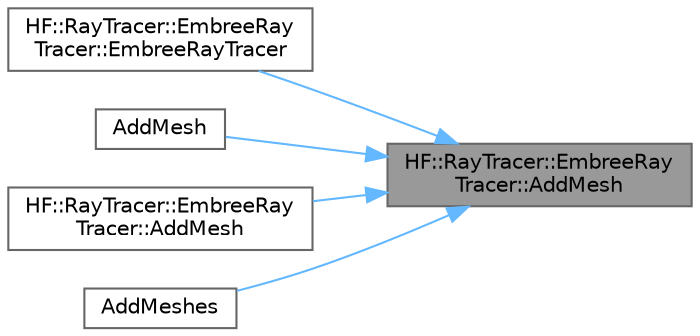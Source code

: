 digraph "HF::RayTracer::EmbreeRayTracer::AddMesh"
{
 // LATEX_PDF_SIZE
  bgcolor="transparent";
  edge [fontname=Helvetica,fontsize=10,labelfontname=Helvetica,labelfontsize=10];
  node [fontname=Helvetica,fontsize=10,shape=box,height=0.2,width=0.4];
  rankdir="RL";
  Node1 [label="HF::RayTracer::EmbreeRay\lTracer::AddMesh",height=0.2,width=0.4,color="gray40", fillcolor="grey60", style="filled", fontcolor="black",tooltip="Add a new mesh to this raytracer's BVH with the specified ID."];
  Node1 -> Node2 [dir="back",color="steelblue1",style="solid"];
  Node2 [label="HF::RayTracer::EmbreeRay\lTracer::EmbreeRayTracer",height=0.2,width=0.4,color="grey40", fillcolor="white", style="filled",URL="$a01411.html#a0a3fa22a253ce3a7738f01286c11f589",tooltip="Create a new EmbreeRayTracer and add a single mesh to the scene."];
  Node1 -> Node3 [dir="back",color="steelblue1",style="solid"];
  Node3 [label="AddMesh",height=0.2,width=0.4,color="grey40", fillcolor="white", style="filled",URL="$a00457.html#ga7f80c3aff3b2a8a28794830913ef2a36",tooltip="Add a new mesh to a raytracer."];
  Node1 -> Node4 [dir="back",color="steelblue1",style="solid"];
  Node4 [label="HF::RayTracer::EmbreeRay\lTracer::AddMesh",height=0.2,width=0.4,color="grey40", fillcolor="white", style="filled",URL="$a01411.html#a3d478f577e30d1b437421224134b5a38",tooltip="Add several new meshes to the BVH."];
  Node1 -> Node5 [dir="back",color="steelblue1",style="solid"];
  Node5 [label="AddMeshes",height=0.2,width=0.4,color="grey40", fillcolor="white", style="filled",URL="$a00457.html#ga06215cb24d54f979920f6022af214a00",tooltip="Add a new mesh to a raytracer."];
}
